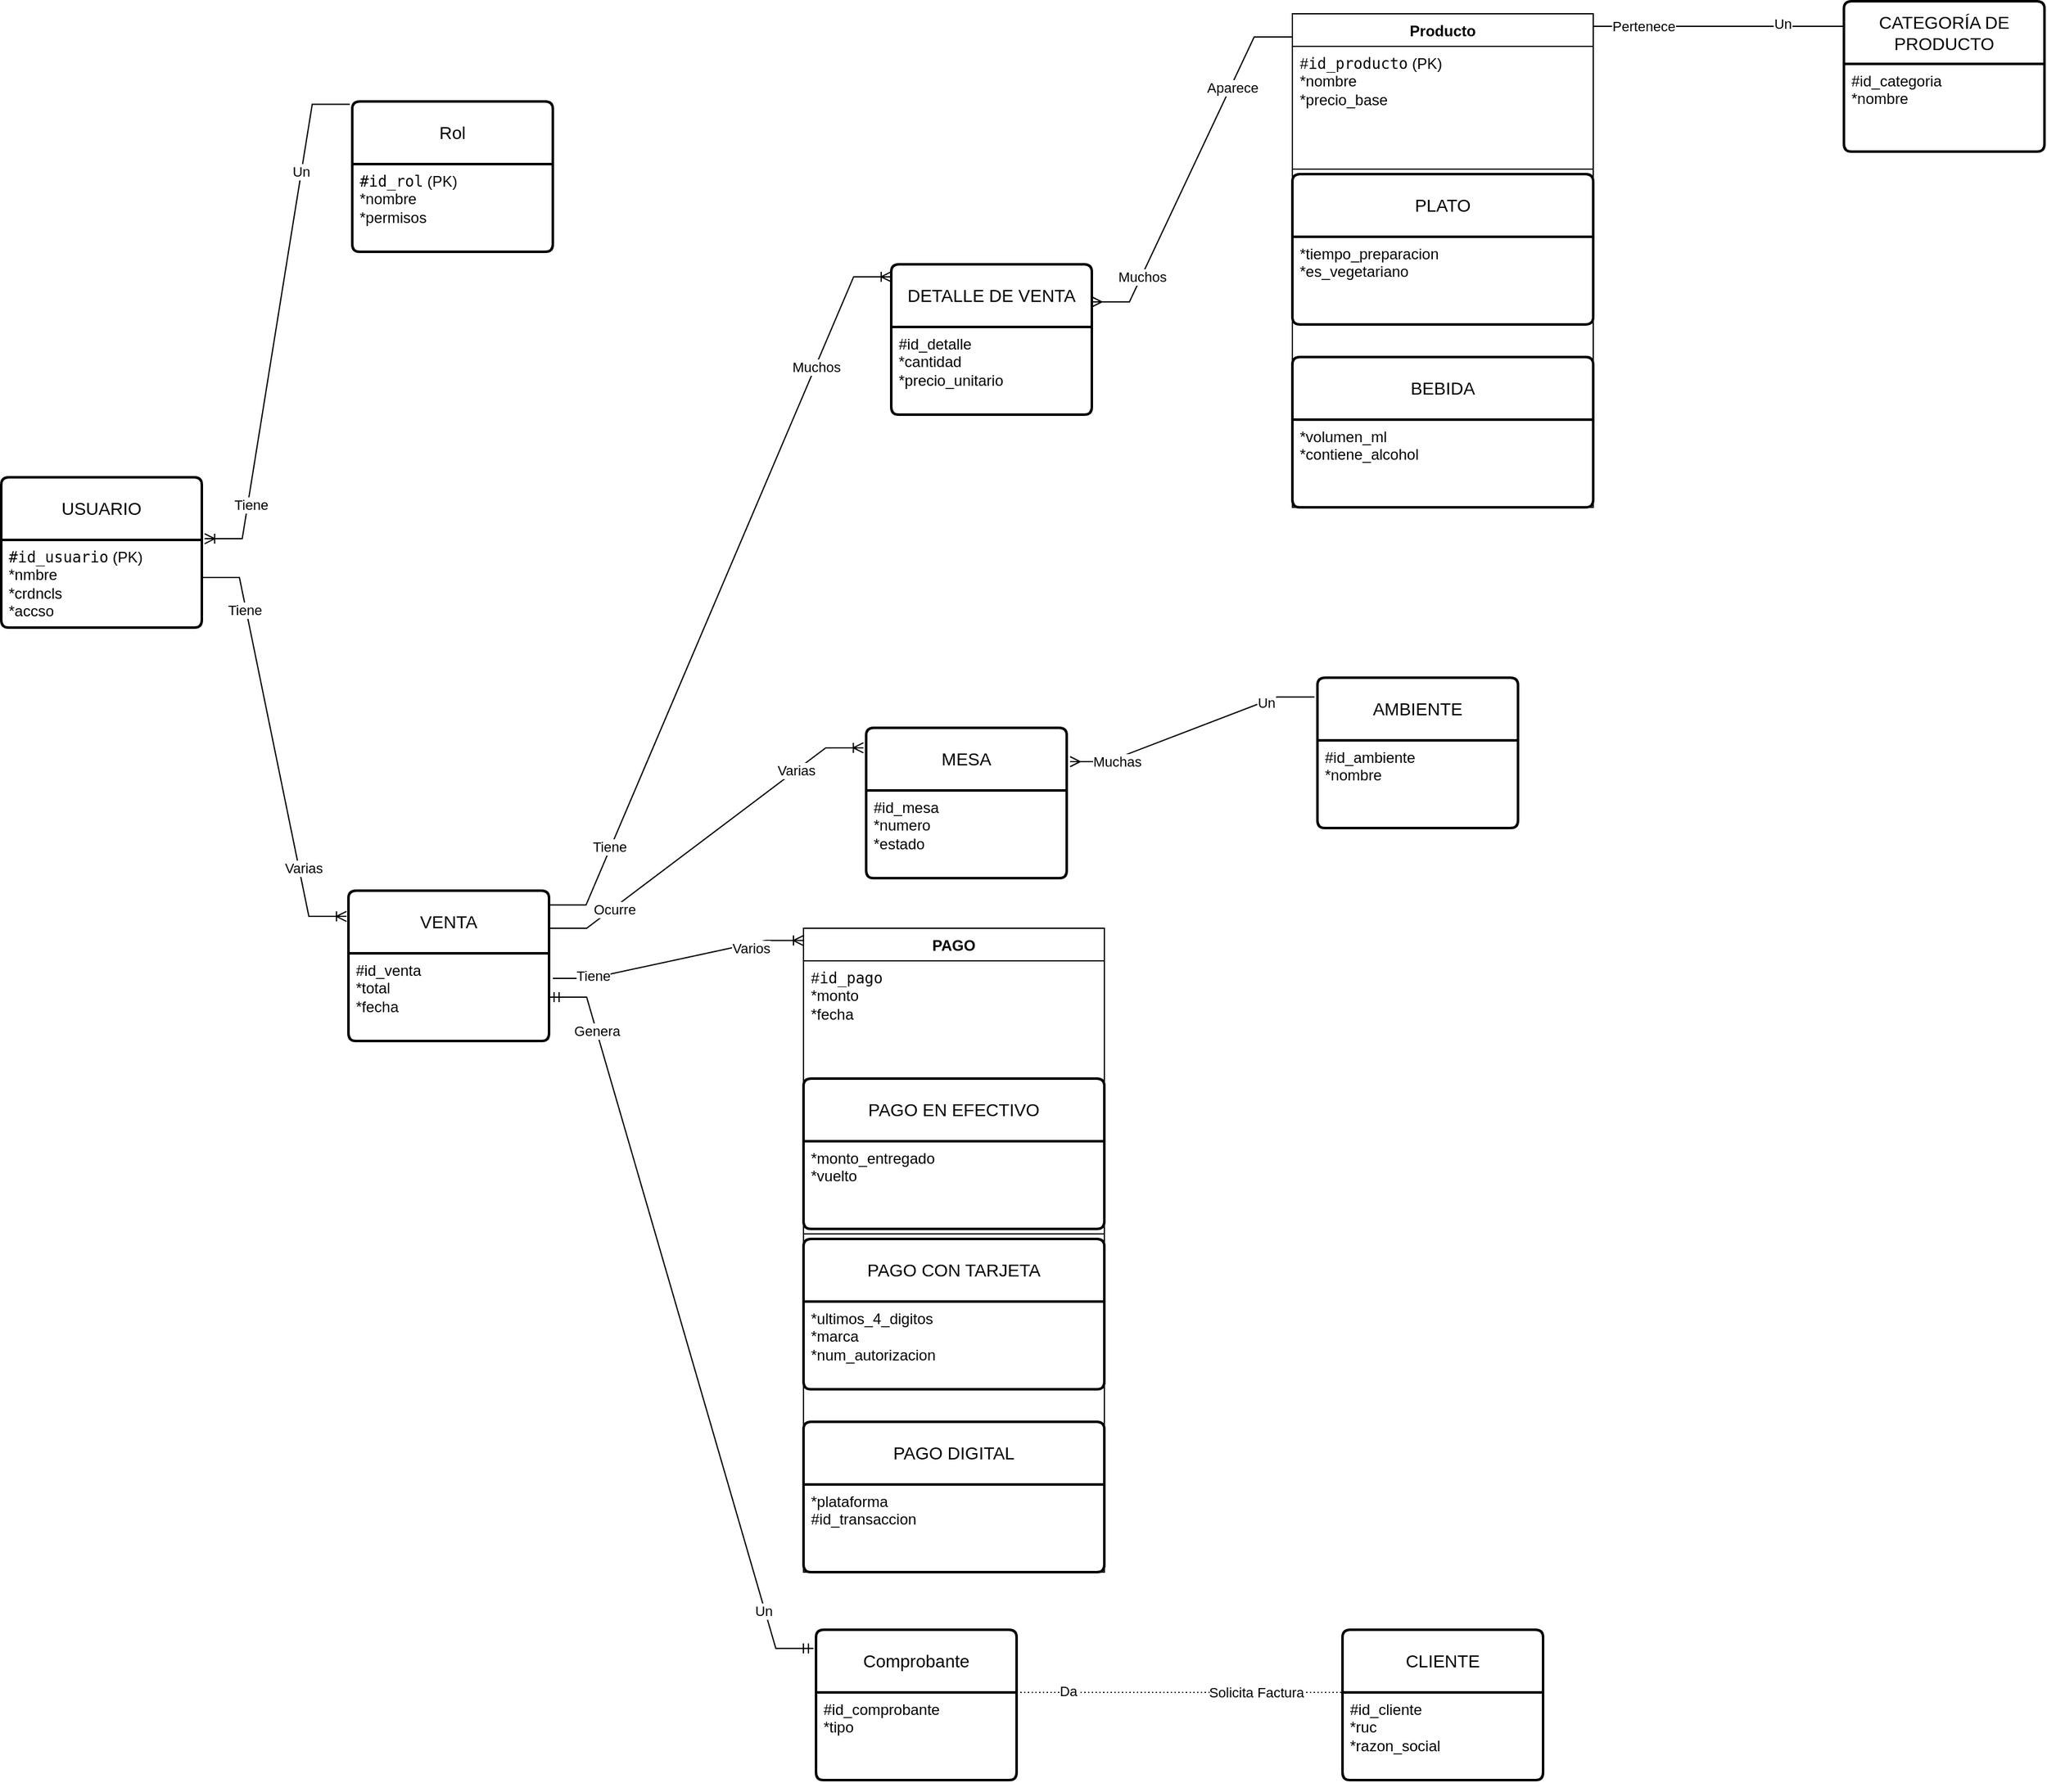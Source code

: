 <mxfile version="28.2.4">
  <diagram name="Página-1" id="KhkZ4J9-R3VzcfKcfUx9">
    <mxGraphModel dx="1810" dy="546" grid="1" gridSize="10" guides="1" tooltips="1" connect="1" arrows="1" fold="1" page="1" pageScale="1" pageWidth="827" pageHeight="1169" math="0" shadow="0">
      <root>
        <mxCell id="0" />
        <mxCell id="1" parent="0" />
        <mxCell id="YltUj-2znYIwMeXxg1o8-149" style="edgeStyle=orthogonalEdgeStyle;rounded=0;orthogonalLoop=1;jettySize=auto;html=1;exitX=1;exitY=0.25;exitDx=0;exitDy=0;entryX=0;entryY=0.25;entryDx=0;entryDy=0;strokeColor=none;shape=link;" parent="1" source="YltUj-2znYIwMeXxg1o8-14" target="YltUj-2znYIwMeXxg1o8-23" edge="1">
          <mxGeometry relative="1" as="geometry" />
        </mxCell>
        <mxCell id="YltUj-2znYIwMeXxg1o8-14" value="USUARIO" style="swimlane;childLayout=stackLayout;horizontal=1;startSize=50;horizontalStack=0;rounded=1;fontSize=14;fontStyle=0;strokeWidth=2;resizeParent=0;resizeLast=1;shadow=0;dashed=0;align=center;arcSize=4;whiteSpace=wrap;html=1;" parent="1" vertex="1">
          <mxGeometry x="-770" y="1240" width="160" height="120" as="geometry">
            <mxRectangle x="-770" y="1240" width="100" height="50" as="alternateBounds" />
          </mxGeometry>
        </mxCell>
        <mxCell id="YltUj-2znYIwMeXxg1o8-15" value="&lt;code data-end=&quot;487&quot; data-start=&quot;475&quot;&gt;#id_usuario&lt;/code&gt; (PK)&lt;div&gt;*nmbre&lt;br&gt;&lt;/div&gt;&lt;div&gt;*crdncls&lt;/div&gt;&lt;div&gt;*accso&lt;/div&gt;&lt;div&gt;&lt;br&gt;&lt;/div&gt;&lt;div&gt;&lt;br&gt;&lt;/div&gt;&lt;div&gt;&lt;br&gt;&lt;/div&gt;" style="align=left;strokeColor=none;fillColor=none;spacingLeft=4;spacingRight=4;fontSize=12;verticalAlign=top;resizable=0;rotatable=0;part=1;html=1;whiteSpace=wrap;" parent="YltUj-2znYIwMeXxg1o8-14" vertex="1">
          <mxGeometry y="50" width="160" height="70" as="geometry" />
        </mxCell>
        <mxCell id="YltUj-2znYIwMeXxg1o8-23" value="Rol" style="swimlane;childLayout=stackLayout;horizontal=1;startSize=50;horizontalStack=0;rounded=1;fontSize=14;fontStyle=0;strokeWidth=2;resizeParent=0;resizeLast=1;shadow=0;dashed=0;align=center;arcSize=4;whiteSpace=wrap;html=1;" parent="1" vertex="1">
          <mxGeometry x="-490" y="940" width="160" height="120" as="geometry" />
        </mxCell>
        <mxCell id="YltUj-2znYIwMeXxg1o8-24" value="&lt;code data-end=&quot;753&quot; data-start=&quot;745&quot;&gt;#id_rol&lt;/code&gt; (PK)&lt;br&gt;*nombre&lt;br&gt;*permisos" style="align=left;strokeColor=none;fillColor=none;spacingLeft=4;spacingRight=4;fontSize=12;verticalAlign=top;resizable=0;rotatable=0;part=1;html=1;whiteSpace=wrap;" parent="YltUj-2znYIwMeXxg1o8-23" vertex="1">
          <mxGeometry y="50" width="160" height="70" as="geometry" />
        </mxCell>
        <mxCell id="YltUj-2znYIwMeXxg1o8-109" value="Producto" style="swimlane;fontStyle=1;align=center;verticalAlign=top;childLayout=stackLayout;horizontal=1;startSize=26;horizontalStack=0;resizeParent=1;resizeParentMax=0;resizeLast=0;collapsible=1;marginBottom=0;whiteSpace=wrap;html=1;" parent="1" vertex="1">
          <mxGeometry x="260" y="870" width="240" height="394" as="geometry" />
        </mxCell>
        <mxCell id="YltUj-2znYIwMeXxg1o8-110" value="&lt;code data-end=&quot;994&quot; data-start=&quot;981&quot;&gt;&lt;font face=&quot;Helvetica&quot;&gt;#&lt;/font&gt;id_producto&lt;/code&gt; (PK)&lt;div&gt;*nombre&lt;/div&gt;&lt;div&gt;*&lt;span style=&quot;background-color: transparent; color: light-dark(rgb(0, 0, 0), rgb(255, 255, 255));&quot;&gt;precio_base&lt;/span&gt;&lt;/div&gt;" style="text;strokeColor=none;fillColor=none;align=left;verticalAlign=top;spacingLeft=4;spacingRight=4;overflow=hidden;rotatable=0;points=[[0,0.5],[1,0.5]];portConstraint=eastwest;whiteSpace=wrap;html=1;" parent="YltUj-2znYIwMeXxg1o8-109" vertex="1">
          <mxGeometry y="26" width="240" height="94" as="geometry" />
        </mxCell>
        <mxCell id="YltUj-2znYIwMeXxg1o8-111" value="" style="line;strokeWidth=1;fillColor=none;align=left;verticalAlign=middle;spacingTop=-1;spacingLeft=3;spacingRight=3;rotatable=0;labelPosition=right;points=[];portConstraint=eastwest;strokeColor=inherit;" parent="YltUj-2znYIwMeXxg1o8-109" vertex="1">
          <mxGeometry y="120" width="240" height="8" as="geometry" />
        </mxCell>
        <mxCell id="YltUj-2znYIwMeXxg1o8-120" value="PLATO" style="swimlane;childLayout=stackLayout;horizontal=1;startSize=50;horizontalStack=0;rounded=1;fontSize=14;fontStyle=0;strokeWidth=2;resizeParent=0;resizeLast=1;shadow=0;dashed=0;align=center;arcSize=4;whiteSpace=wrap;html=1;" parent="YltUj-2znYIwMeXxg1o8-109" vertex="1">
          <mxGeometry y="128" width="240" height="120" as="geometry" />
        </mxCell>
        <mxCell id="YltUj-2znYIwMeXxg1o8-121" value="*tiempo_preparacion&lt;br&gt;*es_vegetariano" style="align=left;strokeColor=none;fillColor=none;spacingLeft=4;spacingRight=4;fontSize=12;verticalAlign=top;resizable=0;rotatable=0;part=1;html=1;whiteSpace=wrap;" parent="YltUj-2znYIwMeXxg1o8-120" vertex="1">
          <mxGeometry y="50" width="240" height="70" as="geometry" />
        </mxCell>
        <mxCell id="YltUj-2znYIwMeXxg1o8-114" style="text;strokeColor=none;fillColor=none;align=left;verticalAlign=top;spacingLeft=4;spacingRight=4;overflow=hidden;rotatable=0;points=[[0,0.5],[1,0.5]];portConstraint=eastwest;whiteSpace=wrap;html=1;" parent="YltUj-2znYIwMeXxg1o8-109" vertex="1">
          <mxGeometry y="248" width="240" height="26" as="geometry" />
        </mxCell>
        <mxCell id="YltUj-2znYIwMeXxg1o8-103" value="BEBIDA" style="swimlane;childLayout=stackLayout;horizontal=1;startSize=50;horizontalStack=0;rounded=1;fontSize=14;fontStyle=0;strokeWidth=2;resizeParent=0;resizeLast=1;shadow=0;dashed=0;align=center;arcSize=4;whiteSpace=wrap;html=1;" parent="YltUj-2znYIwMeXxg1o8-109" vertex="1">
          <mxGeometry y="274" width="240" height="120" as="geometry" />
        </mxCell>
        <mxCell id="YltUj-2znYIwMeXxg1o8-104" value="*volumen_ml&lt;br&gt;*contiene_alcohol&lt;div&gt;&lt;br/&gt;&lt;/div&gt;" style="align=left;strokeColor=none;fillColor=none;spacingLeft=4;spacingRight=4;fontSize=12;verticalAlign=top;resizable=0;rotatable=0;part=1;html=1;whiteSpace=wrap;" parent="YltUj-2znYIwMeXxg1o8-103" vertex="1">
          <mxGeometry y="50" width="240" height="70" as="geometry" />
        </mxCell>
        <mxCell id="YltUj-2znYIwMeXxg1o8-122" value="CATEGORÍA DE PRODUCTO" style="swimlane;childLayout=stackLayout;horizontal=1;startSize=50;horizontalStack=0;rounded=1;fontSize=14;fontStyle=0;strokeWidth=2;resizeParent=0;resizeLast=1;shadow=0;dashed=0;align=center;arcSize=4;whiteSpace=wrap;html=1;" parent="1" vertex="1">
          <mxGeometry x="700" y="860" width="160" height="120" as="geometry" />
        </mxCell>
        <mxCell id="YltUj-2znYIwMeXxg1o8-123" value="#id_categoria&lt;div&gt;*nombre&lt;/div&gt;" style="align=left;strokeColor=none;fillColor=none;spacingLeft=4;spacingRight=4;fontSize=12;verticalAlign=top;resizable=0;rotatable=0;part=1;html=1;whiteSpace=wrap;" parent="YltUj-2znYIwMeXxg1o8-122" vertex="1">
          <mxGeometry y="50" width="160" height="70" as="geometry" />
        </mxCell>
        <mxCell id="YltUj-2znYIwMeXxg1o8-124" value="VENTA" style="swimlane;childLayout=stackLayout;horizontal=1;startSize=50;horizontalStack=0;rounded=1;fontSize=14;fontStyle=0;strokeWidth=2;resizeParent=0;resizeLast=1;shadow=0;dashed=0;align=center;arcSize=4;whiteSpace=wrap;html=1;" parent="1" vertex="1">
          <mxGeometry x="-493" y="1570" width="160" height="120" as="geometry" />
        </mxCell>
        <mxCell id="YltUj-2znYIwMeXxg1o8-125" value="#id_venta&lt;br&gt;*total&lt;div&gt;*fecha&lt;/div&gt;" style="align=left;strokeColor=none;fillColor=none;spacingLeft=4;spacingRight=4;fontSize=12;verticalAlign=top;resizable=0;rotatable=0;part=1;html=1;whiteSpace=wrap;" parent="YltUj-2znYIwMeXxg1o8-124" vertex="1">
          <mxGeometry y="50" width="160" height="70" as="geometry" />
        </mxCell>
        <mxCell id="YltUj-2znYIwMeXxg1o8-126" value="DETALLE DE VENTA" style="swimlane;childLayout=stackLayout;horizontal=1;startSize=50;horizontalStack=0;rounded=1;fontSize=14;fontStyle=0;strokeWidth=2;resizeParent=0;resizeLast=1;shadow=0;dashed=0;align=center;arcSize=4;whiteSpace=wrap;html=1;" parent="1" vertex="1">
          <mxGeometry x="-60" y="1070" width="160" height="120" as="geometry" />
        </mxCell>
        <mxCell id="YltUj-2znYIwMeXxg1o8-127" value="#id_detalle&lt;br&gt;*cantidad&lt;br&gt;*precio_unitario" style="align=left;strokeColor=none;fillColor=none;spacingLeft=4;spacingRight=4;fontSize=12;verticalAlign=top;resizable=0;rotatable=0;part=1;html=1;whiteSpace=wrap;" parent="YltUj-2znYIwMeXxg1o8-126" vertex="1">
          <mxGeometry y="50" width="160" height="70" as="geometry" />
        </mxCell>
        <mxCell id="YltUj-2znYIwMeXxg1o8-128" value="MESA" style="swimlane;childLayout=stackLayout;horizontal=1;startSize=50;horizontalStack=0;rounded=1;fontSize=14;fontStyle=0;strokeWidth=2;resizeParent=0;resizeLast=1;shadow=0;dashed=0;align=center;arcSize=4;whiteSpace=wrap;html=1;" parent="1" vertex="1">
          <mxGeometry x="-80" y="1440" width="160" height="120" as="geometry" />
        </mxCell>
        <mxCell id="YltUj-2znYIwMeXxg1o8-129" value="#id_mesa&lt;br&gt;*numero&lt;br&gt;*estado" style="align=left;strokeColor=none;fillColor=none;spacingLeft=4;spacingRight=4;fontSize=12;verticalAlign=top;resizable=0;rotatable=0;part=1;html=1;whiteSpace=wrap;" parent="YltUj-2znYIwMeXxg1o8-128" vertex="1">
          <mxGeometry y="50" width="160" height="70" as="geometry" />
        </mxCell>
        <mxCell id="YltUj-2znYIwMeXxg1o8-130" value="AMBIENTE" style="swimlane;childLayout=stackLayout;horizontal=1;startSize=50;horizontalStack=0;rounded=1;fontSize=14;fontStyle=0;strokeWidth=2;resizeParent=0;resizeLast=1;shadow=0;dashed=0;align=center;arcSize=4;whiteSpace=wrap;html=1;" parent="1" vertex="1">
          <mxGeometry x="280" y="1400" width="160" height="120" as="geometry" />
        </mxCell>
        <mxCell id="YltUj-2znYIwMeXxg1o8-131" value="#id_ambiente&lt;br&gt;*nombre" style="align=left;strokeColor=none;fillColor=none;spacingLeft=4;spacingRight=4;fontSize=12;verticalAlign=top;resizable=0;rotatable=0;part=1;html=1;whiteSpace=wrap;" parent="YltUj-2znYIwMeXxg1o8-130" vertex="1">
          <mxGeometry y="50" width="160" height="70" as="geometry" />
        </mxCell>
        <mxCell id="YltUj-2znYIwMeXxg1o8-132" value="PAGO" style="swimlane;fontStyle=1;align=center;verticalAlign=top;childLayout=stackLayout;horizontal=1;startSize=26;horizontalStack=0;resizeParent=1;resizeParentMax=0;resizeLast=0;collapsible=1;marginBottom=0;whiteSpace=wrap;html=1;" parent="1" vertex="1">
          <mxGeometry x="-130" y="1600" width="240" height="514" as="geometry" />
        </mxCell>
        <mxCell id="YltUj-2znYIwMeXxg1o8-133" value="&lt;code data-end=&quot;994&quot; data-start=&quot;981&quot;&gt;&lt;font face=&quot;Helvetica&quot;&gt;#&lt;/font&gt;&lt;/code&gt;&lt;code data-end=&quot;2889&quot; data-start=&quot;2880&quot;&gt;id_pago&lt;/code&gt;&lt;div&gt;&lt;span style=&quot;background-color: transparent; color: light-dark(rgb(0, 0, 0), rgb(255, 255, 255));&quot;&gt;*&lt;/span&gt;monto&lt;div&gt;*&lt;span style=&quot;background-color: transparent; color: light-dark(rgb(0, 0, 0), rgb(255, 255, 255));&quot;&gt;fecha&lt;/span&gt;&lt;/div&gt;&lt;/div&gt;" style="text;strokeColor=none;fillColor=none;align=left;verticalAlign=top;spacingLeft=4;spacingRight=4;overflow=hidden;rotatable=0;points=[[0,0.5],[1,0.5]];portConstraint=eastwest;whiteSpace=wrap;html=1;" parent="YltUj-2znYIwMeXxg1o8-132" vertex="1">
          <mxGeometry y="26" width="240" height="94" as="geometry" />
        </mxCell>
        <mxCell id="YltUj-2znYIwMeXxg1o8-142" value="PAGO EN EFECTIVO" style="swimlane;childLayout=stackLayout;horizontal=1;startSize=50;horizontalStack=0;rounded=1;fontSize=14;fontStyle=0;strokeWidth=2;resizeParent=0;resizeLast=1;shadow=0;dashed=0;align=center;arcSize=4;whiteSpace=wrap;html=1;" parent="YltUj-2znYIwMeXxg1o8-132" vertex="1">
          <mxGeometry y="120" width="240" height="120" as="geometry" />
        </mxCell>
        <mxCell id="YltUj-2znYIwMeXxg1o8-143" value="*monto_entregado&lt;br&gt;*vuelto" style="align=left;strokeColor=none;fillColor=none;spacingLeft=4;spacingRight=4;fontSize=12;verticalAlign=top;resizable=0;rotatable=0;part=1;html=1;whiteSpace=wrap;" parent="YltUj-2znYIwMeXxg1o8-142" vertex="1">
          <mxGeometry y="50" width="240" height="70" as="geometry" />
        </mxCell>
        <mxCell id="YltUj-2znYIwMeXxg1o8-134" value="" style="line;strokeWidth=1;fillColor=none;align=left;verticalAlign=middle;spacingTop=-1;spacingLeft=3;spacingRight=3;rotatable=0;labelPosition=right;points=[];portConstraint=eastwest;strokeColor=inherit;" parent="YltUj-2znYIwMeXxg1o8-132" vertex="1">
          <mxGeometry y="240" width="240" height="8" as="geometry" />
        </mxCell>
        <mxCell id="YltUj-2znYIwMeXxg1o8-135" value="PAGO CON TARJETA" style="swimlane;childLayout=stackLayout;horizontal=1;startSize=50;horizontalStack=0;rounded=1;fontSize=14;fontStyle=0;strokeWidth=2;resizeParent=0;resizeLast=1;shadow=0;dashed=0;align=center;arcSize=4;whiteSpace=wrap;html=1;" parent="YltUj-2znYIwMeXxg1o8-132" vertex="1">
          <mxGeometry y="248" width="240" height="120" as="geometry" />
        </mxCell>
        <mxCell id="YltUj-2znYIwMeXxg1o8-136" value="*ultimos_4_digitos&lt;br&gt;*marca&lt;div&gt;*num_autorizacion&lt;/div&gt;" style="align=left;strokeColor=none;fillColor=none;spacingLeft=4;spacingRight=4;fontSize=12;verticalAlign=top;resizable=0;rotatable=0;part=1;html=1;whiteSpace=wrap;" parent="YltUj-2znYIwMeXxg1o8-135" vertex="1">
          <mxGeometry y="50" width="240" height="70" as="geometry" />
        </mxCell>
        <mxCell id="YltUj-2znYIwMeXxg1o8-137" style="text;strokeColor=none;fillColor=none;align=left;verticalAlign=top;spacingLeft=4;spacingRight=4;overflow=hidden;rotatable=0;points=[[0,0.5],[1,0.5]];portConstraint=eastwest;whiteSpace=wrap;html=1;" parent="YltUj-2znYIwMeXxg1o8-132" vertex="1">
          <mxGeometry y="368" width="240" height="26" as="geometry" />
        </mxCell>
        <mxCell id="YltUj-2znYIwMeXxg1o8-138" value="PAGO DIGITAL" style="swimlane;childLayout=stackLayout;horizontal=1;startSize=50;horizontalStack=0;rounded=1;fontSize=14;fontStyle=0;strokeWidth=2;resizeParent=0;resizeLast=1;shadow=0;dashed=0;align=center;arcSize=4;whiteSpace=wrap;html=1;" parent="YltUj-2znYIwMeXxg1o8-132" vertex="1">
          <mxGeometry y="394" width="240" height="120" as="geometry" />
        </mxCell>
        <mxCell id="YltUj-2znYIwMeXxg1o8-139" value="*plataforma&lt;br&gt;&lt;div&gt;#id_transaccion&lt;/div&gt;" style="align=left;strokeColor=none;fillColor=none;spacingLeft=4;spacingRight=4;fontSize=12;verticalAlign=top;resizable=0;rotatable=0;part=1;html=1;whiteSpace=wrap;" parent="YltUj-2znYIwMeXxg1o8-138" vertex="1">
          <mxGeometry y="50" width="240" height="70" as="geometry" />
        </mxCell>
        <mxCell id="YltUj-2znYIwMeXxg1o8-144" value="Comprobante" style="swimlane;childLayout=stackLayout;horizontal=1;startSize=50;horizontalStack=0;rounded=1;fontSize=14;fontStyle=0;strokeWidth=2;resizeParent=0;resizeLast=1;shadow=0;dashed=0;align=center;arcSize=4;whiteSpace=wrap;html=1;" parent="1" vertex="1">
          <mxGeometry x="-120" y="2160" width="160" height="120" as="geometry" />
        </mxCell>
        <mxCell id="YltUj-2znYIwMeXxg1o8-145" value="#id_comprobante&lt;br&gt;*tipo&lt;div&gt;&lt;br/&gt;&lt;/div&gt;" style="align=left;strokeColor=none;fillColor=none;spacingLeft=4;spacingRight=4;fontSize=12;verticalAlign=top;resizable=0;rotatable=0;part=1;html=1;whiteSpace=wrap;" parent="YltUj-2znYIwMeXxg1o8-144" vertex="1">
          <mxGeometry y="50" width="160" height="70" as="geometry" />
        </mxCell>
        <mxCell id="YltUj-2znYIwMeXxg1o8-173" style="edgeStyle=orthogonalEdgeStyle;rounded=0;orthogonalLoop=1;jettySize=auto;html=1;exitX=0.5;exitY=1;exitDx=0;exitDy=0;" parent="YltUj-2znYIwMeXxg1o8-144" source="YltUj-2znYIwMeXxg1o8-145" target="YltUj-2znYIwMeXxg1o8-145" edge="1">
          <mxGeometry relative="1" as="geometry" />
        </mxCell>
        <mxCell id="YltUj-2znYIwMeXxg1o8-147" value="CLIENTE" style="swimlane;childLayout=stackLayout;horizontal=1;startSize=50;horizontalStack=0;rounded=1;fontSize=14;fontStyle=0;strokeWidth=2;resizeParent=0;resizeLast=1;shadow=0;dashed=0;align=center;arcSize=4;whiteSpace=wrap;html=1;" parent="1" vertex="1">
          <mxGeometry x="300" y="2160" width="160" height="120" as="geometry" />
        </mxCell>
        <mxCell id="YltUj-2znYIwMeXxg1o8-148" value="#id_cliente&lt;div&gt;*ruc&lt;br&gt;*razon_social&lt;/div&gt;" style="align=left;strokeColor=none;fillColor=none;spacingLeft=4;spacingRight=4;fontSize=12;verticalAlign=top;resizable=0;rotatable=0;part=1;html=1;whiteSpace=wrap;" parent="YltUj-2znYIwMeXxg1o8-147" vertex="1">
          <mxGeometry y="50" width="160" height="70" as="geometry" />
        </mxCell>
        <mxCell id="YltUj-2znYIwMeXxg1o8-152" value="" style="edgeStyle=entityRelationEdgeStyle;fontSize=12;html=1;endArrow=ERoneToMany;rounded=0;entryX=1.014;entryY=-0.014;entryDx=0;entryDy=0;entryPerimeter=0;exitX=-0.012;exitY=0.019;exitDx=0;exitDy=0;exitPerimeter=0;" parent="1" source="YltUj-2znYIwMeXxg1o8-23" target="YltUj-2znYIwMeXxg1o8-15" edge="1">
          <mxGeometry width="100" height="100" relative="1" as="geometry">
            <mxPoint x="-600" y="1380" as="sourcePoint" />
            <mxPoint x="-500" y="1280" as="targetPoint" />
          </mxGeometry>
        </mxCell>
        <mxCell id="YltUj-2znYIwMeXxg1o8-178" value="Tiene" style="edgeLabel;html=1;align=center;verticalAlign=middle;resizable=0;points=[];" parent="YltUj-2znYIwMeXxg1o8-152" vertex="1" connectable="0">
          <mxGeometry x="0.718" y="2" relative="1" as="geometry">
            <mxPoint as="offset" />
          </mxGeometry>
        </mxCell>
        <mxCell id="YltUj-2znYIwMeXxg1o8-179" value="Un" style="edgeLabel;html=1;align=center;verticalAlign=middle;resizable=0;points=[];" parent="YltUj-2znYIwMeXxg1o8-152" vertex="1" connectable="0">
          <mxGeometry x="-0.589" y="-1" relative="1" as="geometry">
            <mxPoint as="offset" />
          </mxGeometry>
        </mxCell>
        <mxCell id="YltUj-2znYIwMeXxg1o8-154" value="" style="edgeStyle=entityRelationEdgeStyle;fontSize=12;html=1;endArrow=ERoneToMany;rounded=0;exitX=1;exitY=0.429;exitDx=0;exitDy=0;exitPerimeter=0;entryX=-0.01;entryY=0.171;entryDx=0;entryDy=0;entryPerimeter=0;" parent="1" source="YltUj-2znYIwMeXxg1o8-15" target="YltUj-2znYIwMeXxg1o8-124" edge="1">
          <mxGeometry width="100" height="100" relative="1" as="geometry">
            <mxPoint x="-610" y="1500" as="sourcePoint" />
            <mxPoint x="-500" y="1400" as="targetPoint" />
          </mxGeometry>
        </mxCell>
        <mxCell id="YltUj-2znYIwMeXxg1o8-180" value="Tiene" style="edgeLabel;html=1;align=center;verticalAlign=middle;resizable=0;points=[];" parent="YltUj-2znYIwMeXxg1o8-154" vertex="1" connectable="0">
          <mxGeometry x="-0.668" y="-1" relative="1" as="geometry">
            <mxPoint as="offset" />
          </mxGeometry>
        </mxCell>
        <mxCell id="YltUj-2znYIwMeXxg1o8-181" value="Varias" style="edgeLabel;html=1;align=center;verticalAlign=middle;resizable=0;points=[];" parent="YltUj-2znYIwMeXxg1o8-154" vertex="1" connectable="0">
          <mxGeometry x="0.591" y="3" relative="1" as="geometry">
            <mxPoint as="offset" />
          </mxGeometry>
        </mxCell>
        <mxCell id="YltUj-2znYIwMeXxg1o8-155" value="" style="edgeStyle=entityRelationEdgeStyle;fontSize=12;html=1;endArrow=ERoneToMany;rounded=0;exitX=0.997;exitY=0.095;exitDx=0;exitDy=0;exitPerimeter=0;entryX=0;entryY=0.083;entryDx=0;entryDy=0;entryPerimeter=0;" parent="1" source="YltUj-2znYIwMeXxg1o8-124" target="YltUj-2znYIwMeXxg1o8-126" edge="1">
          <mxGeometry width="100" height="100" relative="1" as="geometry">
            <mxPoint x="-330" y="1600" as="sourcePoint" />
            <mxPoint x="-230" y="1500" as="targetPoint" />
          </mxGeometry>
        </mxCell>
        <mxCell id="YltUj-2znYIwMeXxg1o8-193" value="Tiene" style="edgeLabel;html=1;align=center;verticalAlign=middle;resizable=0;points=[];" parent="YltUj-2znYIwMeXxg1o8-155" vertex="1" connectable="0">
          <mxGeometry x="-0.735" y="2" relative="1" as="geometry">
            <mxPoint as="offset" />
          </mxGeometry>
        </mxCell>
        <mxCell id="YltUj-2znYIwMeXxg1o8-194" value="Muchos" style="edgeLabel;html=1;align=center;verticalAlign=middle;resizable=0;points=[];" parent="YltUj-2znYIwMeXxg1o8-155" vertex="1" connectable="0">
          <mxGeometry x="0.644" relative="1" as="geometry">
            <mxPoint as="offset" />
          </mxGeometry>
        </mxCell>
        <mxCell id="YltUj-2znYIwMeXxg1o8-158" value="" style="edgeStyle=entityRelationEdgeStyle;fontSize=12;html=1;endArrow=ERoneToMany;rounded=0;exitX=1;exitY=0.25;exitDx=0;exitDy=0;entryX=-0.014;entryY=0.133;entryDx=0;entryDy=0;entryPerimeter=0;" parent="1" source="YltUj-2znYIwMeXxg1o8-124" target="YltUj-2znYIwMeXxg1o8-128" edge="1">
          <mxGeometry width="100" height="100" relative="1" as="geometry">
            <mxPoint x="-268.86" y="1553.432" as="sourcePoint" />
            <mxPoint x="-217" y="1510" as="targetPoint" />
          </mxGeometry>
        </mxCell>
        <mxCell id="YltUj-2znYIwMeXxg1o8-195" value="Ocurre" style="edgeLabel;html=1;align=center;verticalAlign=middle;resizable=0;points=[];" parent="YltUj-2znYIwMeXxg1o8-158" vertex="1" connectable="0">
          <mxGeometry x="-0.619" y="-1" relative="1" as="geometry">
            <mxPoint as="offset" />
          </mxGeometry>
        </mxCell>
        <mxCell id="YltUj-2znYIwMeXxg1o8-196" value="Varias" style="edgeLabel;html=1;align=center;verticalAlign=middle;resizable=0;points=[];" parent="YltUj-2znYIwMeXxg1o8-158" vertex="1" connectable="0">
          <mxGeometry x="0.597" relative="1" as="geometry">
            <mxPoint as="offset" />
          </mxGeometry>
        </mxCell>
        <mxCell id="YltUj-2znYIwMeXxg1o8-159" value="" style="edgeStyle=entityRelationEdgeStyle;fontSize=12;html=1;endArrow=ERoneToMany;rounded=0;entryX=0;entryY=0.019;entryDx=0;entryDy=0;entryPerimeter=0;" parent="1" target="YltUj-2znYIwMeXxg1o8-132" edge="1">
          <mxGeometry width="100" height="100" relative="1" as="geometry">
            <mxPoint x="-330" y="1640" as="sourcePoint" />
            <mxPoint x="-220" y="1700" as="targetPoint" />
          </mxGeometry>
        </mxCell>
        <mxCell id="YltUj-2znYIwMeXxg1o8-197" value="Tiene" style="edgeLabel;html=1;align=center;verticalAlign=middle;resizable=0;points=[];" parent="YltUj-2znYIwMeXxg1o8-159" vertex="1" connectable="0">
          <mxGeometry x="-0.679" y="2" relative="1" as="geometry">
            <mxPoint as="offset" />
          </mxGeometry>
        </mxCell>
        <mxCell id="YltUj-2znYIwMeXxg1o8-198" value="Varios" style="edgeLabel;html=1;align=center;verticalAlign=middle;resizable=0;points=[];" parent="YltUj-2znYIwMeXxg1o8-159" vertex="1" connectable="0">
          <mxGeometry x="0.58" y="-3" relative="1" as="geometry">
            <mxPoint as="offset" />
          </mxGeometry>
        </mxCell>
        <mxCell id="YltUj-2znYIwMeXxg1o8-160" value="" style="edgeStyle=entityRelationEdgeStyle;fontSize=12;html=1;endArrow=ERmandOne;startArrow=ERmandOne;rounded=0;exitX=1;exitY=0.5;exitDx=0;exitDy=0;entryX=-0.013;entryY=0.124;entryDx=0;entryDy=0;entryPerimeter=0;" parent="1" source="YltUj-2znYIwMeXxg1o8-125" target="YltUj-2znYIwMeXxg1o8-144" edge="1">
          <mxGeometry width="100" height="100" relative="1" as="geometry">
            <mxPoint x="-390" y="2040" as="sourcePoint" />
            <mxPoint x="-290" y="1940" as="targetPoint" />
          </mxGeometry>
        </mxCell>
        <mxCell id="YltUj-2znYIwMeXxg1o8-199" value="Genera" style="edgeLabel;html=1;align=center;verticalAlign=middle;resizable=0;points=[];" parent="YltUj-2znYIwMeXxg1o8-160" vertex="1" connectable="0">
          <mxGeometry x="-0.808" relative="1" as="geometry">
            <mxPoint as="offset" />
          </mxGeometry>
        </mxCell>
        <mxCell id="YltUj-2znYIwMeXxg1o8-200" value="Un" style="edgeLabel;html=1;align=center;verticalAlign=middle;resizable=0;points=[];" parent="YltUj-2znYIwMeXxg1o8-160" vertex="1" connectable="0">
          <mxGeometry x="0.794" y="-1" relative="1" as="geometry">
            <mxPoint as="offset" />
          </mxGeometry>
        </mxCell>
        <mxCell id="YltUj-2znYIwMeXxg1o8-163" value="" style="edgeStyle=entityRelationEdgeStyle;fontSize=12;html=1;endArrow=ERmany;rounded=0;entryX=1.017;entryY=0.225;entryDx=0;entryDy=0;entryPerimeter=0;exitX=-0.015;exitY=0.128;exitDx=0;exitDy=0;exitPerimeter=0;" parent="1" source="YltUj-2znYIwMeXxg1o8-130" target="YltUj-2znYIwMeXxg1o8-128" edge="1">
          <mxGeometry width="100" height="100" relative="1" as="geometry">
            <mxPoint x="-50" y="1530" as="sourcePoint" />
            <mxPoint x="50" y="1430" as="targetPoint" />
          </mxGeometry>
        </mxCell>
        <mxCell id="YltUj-2znYIwMeXxg1o8-191" value="Un" style="edgeLabel;html=1;align=center;verticalAlign=middle;resizable=0;points=[];" parent="YltUj-2znYIwMeXxg1o8-163" vertex="1" connectable="0">
          <mxGeometry x="-0.613" y="1" relative="1" as="geometry">
            <mxPoint as="offset" />
          </mxGeometry>
        </mxCell>
        <mxCell id="YltUj-2znYIwMeXxg1o8-192" value="Muchas" style="edgeLabel;html=1;align=center;verticalAlign=middle;resizable=0;points=[];" parent="YltUj-2znYIwMeXxg1o8-163" vertex="1" connectable="0">
          <mxGeometry x="0.726" relative="1" as="geometry">
            <mxPoint x="9" as="offset" />
          </mxGeometry>
        </mxCell>
        <mxCell id="YltUj-2znYIwMeXxg1o8-170" value="" style="endArrow=none;html=1;rounded=0;dashed=1;dashPattern=1 2;exitX=1;exitY=0;exitDx=0;exitDy=0;entryX=0;entryY=0;entryDx=0;entryDy=0;" parent="1" source="YltUj-2znYIwMeXxg1o8-145" target="YltUj-2znYIwMeXxg1o8-148" edge="1">
          <mxGeometry relative="1" as="geometry">
            <mxPoint x="60" y="2160" as="sourcePoint" />
            <mxPoint x="220" y="2160" as="targetPoint" />
          </mxGeometry>
        </mxCell>
        <mxCell id="YltUj-2znYIwMeXxg1o8-188" value="Da" style="edgeLabel;html=1;align=center;verticalAlign=middle;resizable=0;points=[];" parent="YltUj-2znYIwMeXxg1o8-170" vertex="1" connectable="0">
          <mxGeometry x="-0.683" y="1" relative="1" as="geometry">
            <mxPoint as="offset" />
          </mxGeometry>
        </mxCell>
        <mxCell id="YltUj-2znYIwMeXxg1o8-190" value="Solicita Factura" style="edgeLabel;html=1;align=center;verticalAlign=middle;resizable=0;points=[];" parent="YltUj-2znYIwMeXxg1o8-170" vertex="1" connectable="0">
          <mxGeometry x="0.703" relative="1" as="geometry">
            <mxPoint x="-31" as="offset" />
          </mxGeometry>
        </mxCell>
        <mxCell id="YltUj-2znYIwMeXxg1o8-175" value="" style="endArrow=none;html=1;rounded=0;entryX=-0.006;entryY=0.167;entryDx=0;entryDy=0;entryPerimeter=0;" parent="1" target="YltUj-2znYIwMeXxg1o8-122" edge="1">
          <mxGeometry relative="1" as="geometry">
            <mxPoint x="500" y="880" as="sourcePoint" />
            <mxPoint x="620" y="880" as="targetPoint" />
          </mxGeometry>
        </mxCell>
        <mxCell id="YltUj-2znYIwMeXxg1o8-182" value="Pertenece" style="edgeLabel;html=1;align=center;verticalAlign=middle;resizable=0;points=[];" parent="YltUj-2znYIwMeXxg1o8-175" vertex="1" connectable="0">
          <mxGeometry x="-0.792" y="2" relative="1" as="geometry">
            <mxPoint x="19" y="2" as="offset" />
          </mxGeometry>
        </mxCell>
        <mxCell id="YltUj-2znYIwMeXxg1o8-183" value="Un" style="edgeLabel;html=1;align=center;verticalAlign=middle;resizable=0;points=[];" parent="YltUj-2znYIwMeXxg1o8-175" vertex="1" connectable="0">
          <mxGeometry x="0.518" y="2" relative="1" as="geometry">
            <mxPoint as="offset" />
          </mxGeometry>
        </mxCell>
        <mxCell id="YltUj-2znYIwMeXxg1o8-185" value="" style="edgeStyle=entityRelationEdgeStyle;fontSize=12;html=1;endArrow=ERmany;rounded=0;entryX=1;entryY=0.25;entryDx=0;entryDy=0;exitX=-0.002;exitY=0.047;exitDx=0;exitDy=0;exitPerimeter=0;" parent="1" source="YltUj-2znYIwMeXxg1o8-109" target="YltUj-2znYIwMeXxg1o8-126" edge="1">
          <mxGeometry width="100" height="100" relative="1" as="geometry">
            <mxPoint x="120" y="1090" as="sourcePoint" />
            <mxPoint x="220" y="990" as="targetPoint" />
          </mxGeometry>
        </mxCell>
        <mxCell id="YltUj-2znYIwMeXxg1o8-186" value="Muchos" style="edgeLabel;html=1;align=center;verticalAlign=middle;resizable=0;points=[];" parent="YltUj-2znYIwMeXxg1o8-185" vertex="1" connectable="0">
          <mxGeometry x="0.751" y="-1" relative="1" as="geometry">
            <mxPoint x="8" y="-14" as="offset" />
          </mxGeometry>
        </mxCell>
        <mxCell id="YltUj-2znYIwMeXxg1o8-187" value="Aparece" style="edgeLabel;html=1;align=center;verticalAlign=middle;resizable=0;points=[];" parent="YltUj-2znYIwMeXxg1o8-185" vertex="1" connectable="0">
          <mxGeometry x="-0.501" y="1" relative="1" as="geometry">
            <mxPoint as="offset" />
          </mxGeometry>
        </mxCell>
      </root>
    </mxGraphModel>
  </diagram>
</mxfile>
